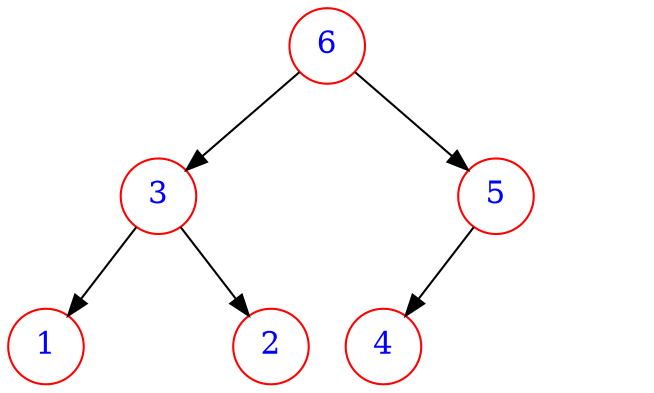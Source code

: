 //digraph levelOrder{
//    node [shape=circle,color=red,fontcolor=blue,fontsize=15];
//    1 -> 2, 3;
//    2 -> 4;
//    // 隐藏中间节点的连线
//    2 -> m2 [weight=10 style="invis"];
//    2 -> 5;
//
//    3 -> 6;
//    // 隐藏中间节点的连线
//    3 -> m3 [weight=10 style="invis"];
//    3 -> m4  [weight=10 style="invis"];
//    //4 -> 8;
//
//    // 隐藏中间节点
//    m2, m3, m4 [label="" style="invis"]
//}

//digraph preOrder{
//    node [shape=circle,color=red,fontcolor=blue,fontsize=15];
//    1 -> 2, 5;
//    2 -> 3;
//    // 隐藏中间节点的连线
//    2 -> m2 [weight=10 style="invis"];
//    2 -> 4;
//
//    5 -> 6;
//    // 隐藏中间节点的连线
//    5 -> m3 [weight=10 style="invis"];
//    5 -> m4  [weight=10 style="invis"];
//    //4 -> 8;
//
//    // 隐藏中间节点
//    m2, m3, m4 [label="" style="invis"]
//}

//digraph inOrder{
//    node [shape=circle,color=red,fontcolor=blue,fontsize=15];
//    4 -> 2, 6;
//    2 -> 1;
//    // 隐藏中间节点的连线
//    2 -> m2 [weight=10 style="invis"];
//    2 -> 3;
//
//    6 -> 5;
//    // 隐藏中间节点的连线
//    6 -> m3 [weight=10 style="invis"];
//    6 -> m4  [weight=10 style="invis"];
//    //4 -> 8;
//
//    // 隐藏中间节点
//    m2, m3, m4 [label="" style="invis"]
//}

digraph postOrder{
    node [shape=circle,color=red,fontcolor=blue,fontsize=15];
    6 -> 3, 5;
    3 -> 1;
    // 隐藏中间节点的连线
    3 -> m2 [weight=10 style="invis"];
    3 -> 2;

    5 -> 4;
    // 隐藏中间节点的连线
    5 -> m3 [weight=10 style="invis"];
    5 -> m4  [weight=10 style="invis"];
    //4 -> 8;

    // 隐藏中间节点
    m2, m3, m4 [label="" style="invis"]
}